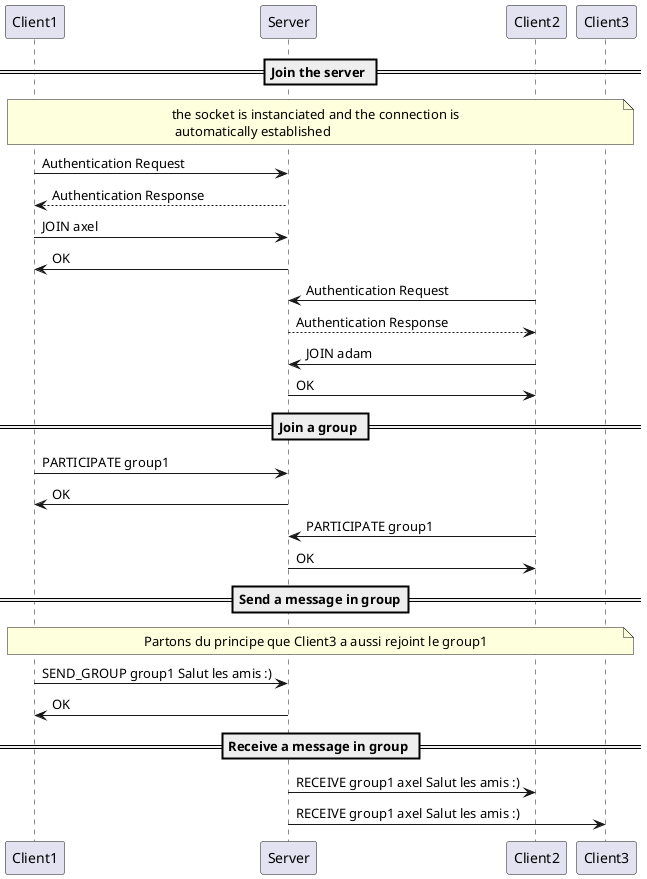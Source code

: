 @startuml
'https://plantuml.com/sequence-diagram

== Join the server ==

note across :the socket is instanciated and the connection is\n automatically established
Client1 -> Server: Authentication Request
Server --> Client1: Authentication Response

Client1 -> Server: JOIN axel
Server -> Client1: OK

Client2 -> Server: Authentication Request
Server --> Client2: Authentication Response

Client2 -> Server : JOIN adam
Server -> Client2: OK


== Join a group ==
Client1 -> Server: PARTICIPATE group1
Server -> Client1: OK

Client2 -> Server: PARTICIPATE group1
Server -> Client2: OK

== Send a message in group==
note across: Partons du principe que Client3 a aussi rejoint le group1
Client1 -> Server : SEND_GROUP group1 Salut les amis :)
Server -> Client1 : OK
== Receive a message in group ==

Server -> Client2: RECEIVE group1 axel Salut les amis :)
Server -> Client3: RECEIVE group1 axel Salut les amis :)

@enduml